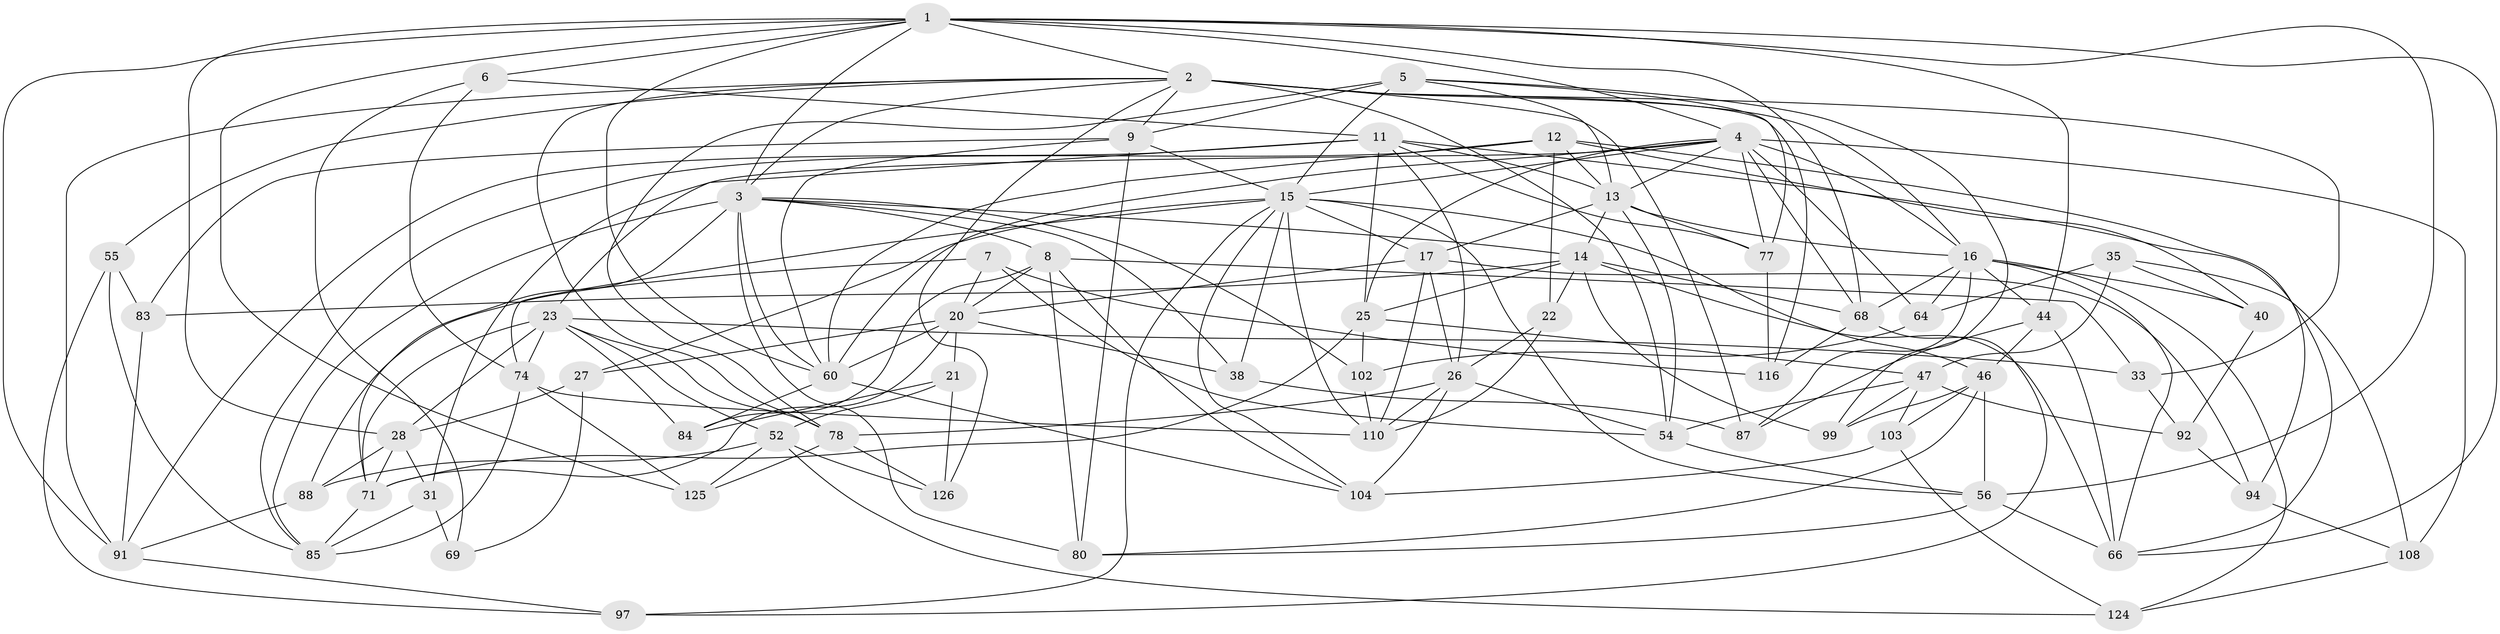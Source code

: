 // original degree distribution, {4: 1.0}
// Generated by graph-tools (version 1.1) at 2025/16/03/09/25 04:16:21]
// undirected, 65 vertices, 187 edges
graph export_dot {
graph [start="1"]
  node [color=gray90,style=filled];
  1 [super="+67+36+49"];
  2 [super="+122+19+86+37"];
  3 [super="+10+45+98"];
  4 [super="+112+43+58"];
  5 [super="+107"];
  6;
  7;
  8 [super="+105"];
  9 [super="+118"];
  11 [super="+72+18"];
  12 [super="+42"];
  13 [super="+34+24"];
  14 [super="+39+129"];
  15 [super="+96+32"];
  16 [super="+81+29"];
  17 [super="+89"];
  20 [super="+30"];
  21;
  22;
  23 [super="+73+41"];
  25 [super="+100"];
  26 [super="+79"];
  27;
  28 [super="+95"];
  31 [super="+48"];
  33 [super="+113"];
  35;
  38;
  40;
  44 [super="+70"];
  46 [super="+65+51"];
  47 [super="+63"];
  52 [super="+61"];
  54 [super="+117"];
  55;
  56 [super="+82"];
  60 [super="+128+90"];
  64;
  66 [super="+109"];
  68 [super="+106"];
  69;
  71 [super="+131"];
  74 [super="+75"];
  77 [super="+93"];
  78 [super="+101"];
  80 [super="+123"];
  83;
  84;
  85 [super="+127"];
  87;
  88;
  91 [super="+115"];
  92;
  94;
  97;
  99;
  102;
  103;
  104 [super="+111"];
  108;
  110 [super="+114"];
  116;
  124;
  125;
  126;
  1 -- 60;
  1 -- 6;
  1 -- 56;
  1 -- 91;
  1 -- 125;
  1 -- 4;
  1 -- 28;
  1 -- 3;
  1 -- 44;
  1 -- 2;
  1 -- 66;
  1 -- 68;
  2 -- 91;
  2 -- 126;
  2 -- 33 [weight=3];
  2 -- 16;
  2 -- 9;
  2 -- 78;
  2 -- 116;
  2 -- 55;
  2 -- 3;
  2 -- 54;
  2 -- 87;
  3 -- 85;
  3 -- 38;
  3 -- 14;
  3 -- 71;
  3 -- 80;
  3 -- 102;
  3 -- 8;
  3 -- 60;
  4 -- 31 [weight=2];
  4 -- 77;
  4 -- 108;
  4 -- 64;
  4 -- 25;
  4 -- 15;
  4 -- 60;
  4 -- 16;
  4 -- 13;
  4 -- 68;
  5 -- 99;
  5 -- 15;
  5 -- 9;
  5 -- 78;
  5 -- 77;
  5 -- 13;
  6 -- 74;
  6 -- 69;
  6 -- 11;
  7 -- 116;
  7 -- 88;
  7 -- 20;
  7 -- 54;
  8 -- 104;
  8 -- 20;
  8 -- 84;
  8 -- 80;
  8 -- 33;
  9 -- 80;
  9 -- 15;
  9 -- 83;
  9 -- 60;
  11 -- 66;
  11 -- 91;
  11 -- 25;
  11 -- 26;
  11 -- 23;
  11 -- 77;
  11 -- 13;
  12 -- 22;
  12 -- 85;
  12 -- 40;
  12 -- 94;
  12 -- 60;
  12 -- 13;
  13 -- 77 [weight=2];
  13 -- 14;
  13 -- 17;
  13 -- 16;
  13 -- 54;
  14 -- 22;
  14 -- 83;
  14 -- 25;
  14 -- 66;
  14 -- 99;
  14 -- 68;
  15 -- 74;
  15 -- 97;
  15 -- 27;
  15 -- 46;
  15 -- 38;
  15 -- 110;
  15 -- 17;
  15 -- 56;
  15 -- 104;
  16 -- 64;
  16 -- 40;
  16 -- 68;
  16 -- 87;
  16 -- 124;
  16 -- 44;
  16 -- 66;
  17 -- 26;
  17 -- 110;
  17 -- 94;
  17 -- 20;
  20 -- 27;
  20 -- 71;
  20 -- 21;
  20 -- 38;
  20 -- 60;
  21 -- 126;
  21 -- 84;
  21 -- 52;
  22 -- 26;
  22 -- 110;
  23 -- 33;
  23 -- 74;
  23 -- 52;
  23 -- 84;
  23 -- 71;
  23 -- 78;
  23 -- 28;
  25 -- 102;
  25 -- 71;
  25 -- 47;
  26 -- 54;
  26 -- 104 [weight=2];
  26 -- 78;
  26 -- 110;
  27 -- 69;
  27 -- 28;
  28 -- 88;
  28 -- 71;
  28 -- 31;
  31 -- 69 [weight=2];
  31 -- 85;
  33 -- 92;
  35 -- 108;
  35 -- 47;
  35 -- 40;
  35 -- 64;
  38 -- 87;
  40 -- 92;
  44 -- 87;
  44 -- 46 [weight=2];
  44 -- 66;
  46 -- 80 [weight=2];
  46 -- 103;
  46 -- 99;
  46 -- 56;
  47 -- 54;
  47 -- 92;
  47 -- 99;
  47 -- 103;
  52 -- 125;
  52 -- 88;
  52 -- 124;
  52 -- 126;
  54 -- 56;
  55 -- 83;
  55 -- 97;
  55 -- 85;
  56 -- 66;
  56 -- 80;
  60 -- 104;
  60 -- 84;
  64 -- 102;
  68 -- 97;
  68 -- 116;
  71 -- 85;
  74 -- 125;
  74 -- 110;
  74 -- 85;
  77 -- 116;
  78 -- 125;
  78 -- 126;
  83 -- 91;
  88 -- 91;
  91 -- 97;
  92 -- 94;
  94 -- 108;
  102 -- 110;
  103 -- 124;
  103 -- 104;
  108 -- 124;
}
